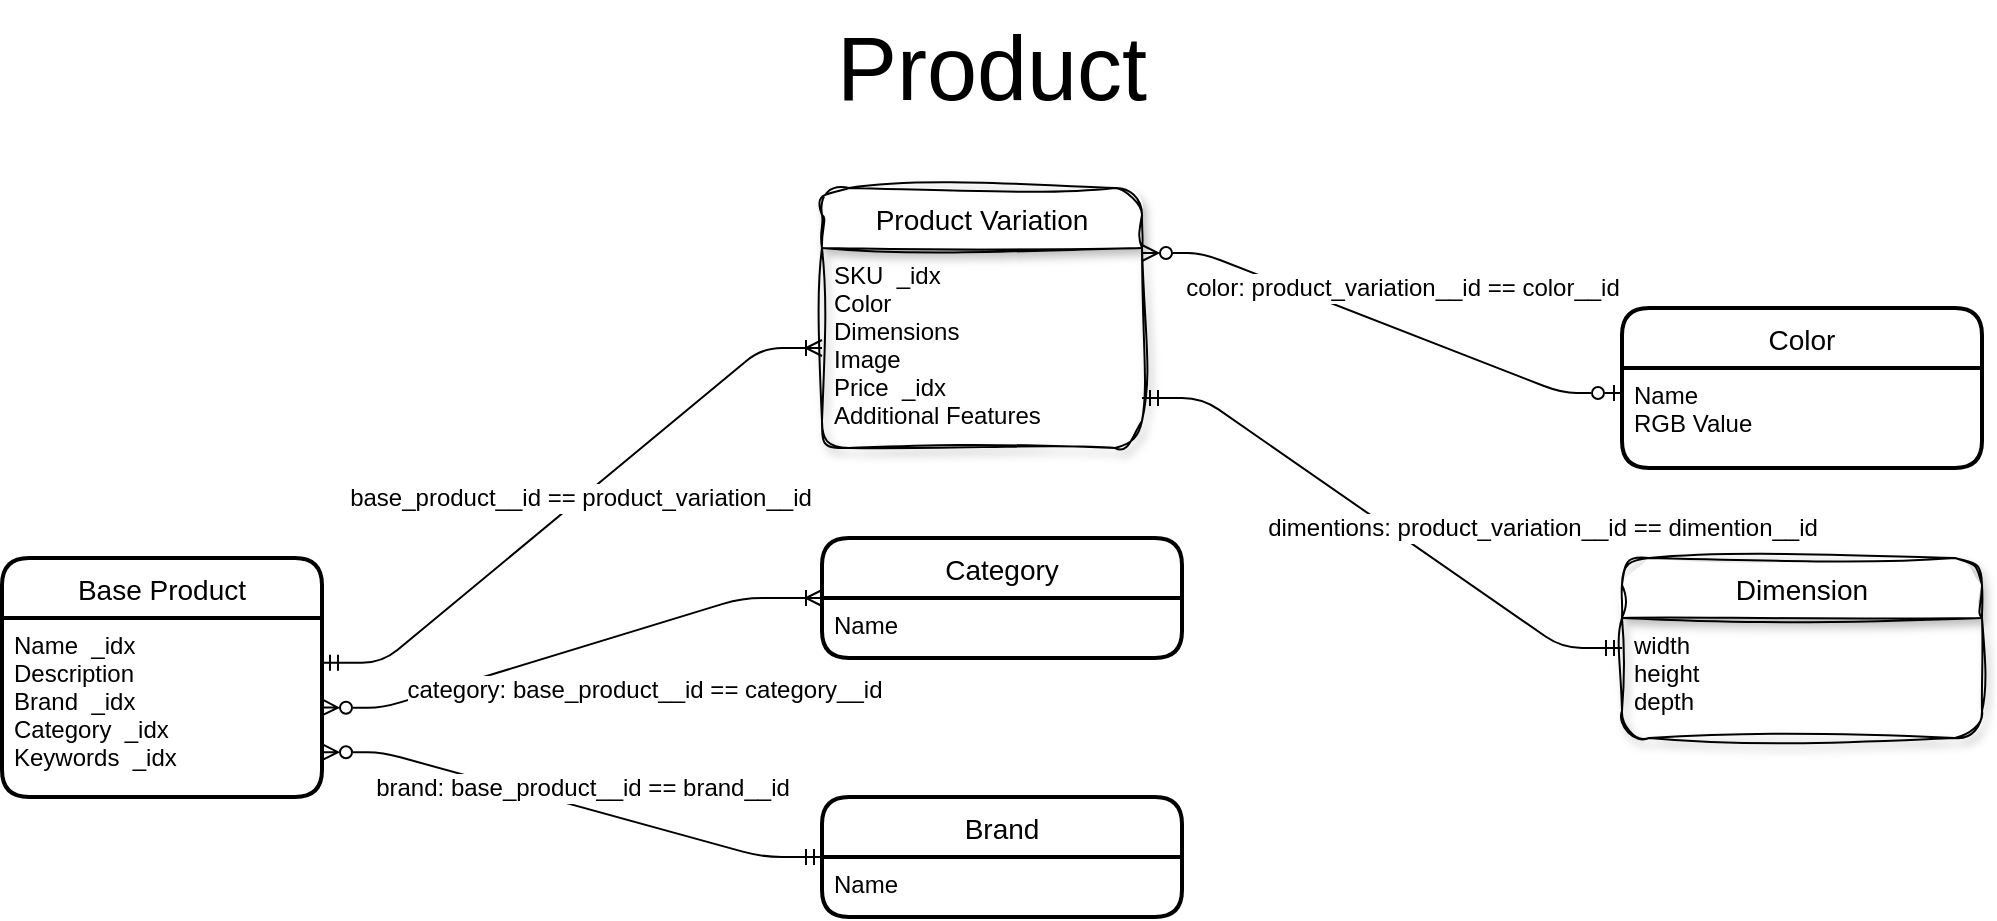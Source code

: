 <mxfile>
    <diagram id="WrSKoHDkt36mXYgP9mdu" name="Page-1">
        <mxGraphModel dx="2190" dy="896" grid="1" gridSize="10" guides="1" tooltips="1" connect="1" arrows="1" fold="1" page="1" pageScale="1" pageWidth="1100" pageHeight="850" math="0" shadow="0">
            <root>
                <mxCell id="0"/>
                <mxCell id="1" parent="0"/>
                <mxCell id="16" value="Dimension" style="swimlane;childLayout=stackLayout;horizontal=1;startSize=30;horizontalStack=0;rounded=1;fontSize=14;fontStyle=0;strokeWidth=1;resizeParent=0;resizeLast=1;shadow=1;dashed=0;align=center;sketch=1;curveFitting=1;jiggle=2;" parent="1" vertex="1">
                    <mxGeometry x="-235" y="294.98" width="180" height="90" as="geometry">
                        <mxRectangle x="560" y="60" width="140" height="30" as="alternateBounds"/>
                    </mxGeometry>
                </mxCell>
                <mxCell id="17" value="width&#10;height&#10;depth" style="align=left;strokeColor=none;fillColor=none;spacingLeft=4;fontSize=12;verticalAlign=top;resizable=0;rotatable=0;part=1;" parent="16" vertex="1">
                    <mxGeometry y="30" width="180" height="60" as="geometry"/>
                </mxCell>
                <mxCell id="4" value="Base Product" style="swimlane;childLayout=stackLayout;horizontal=1;startSize=30;horizontalStack=0;rounded=1;fontSize=14;fontStyle=0;strokeWidth=2;resizeParent=0;resizeLast=1;shadow=0;dashed=0;align=center;" parent="1" vertex="1">
                    <mxGeometry x="-1045" y="294.98" width="160" height="119.51" as="geometry">
                        <mxRectangle x="560" y="60" width="140" height="30" as="alternateBounds"/>
                    </mxGeometry>
                </mxCell>
                <mxCell id="5" value="Name  _idx&#10;Description&#10;Brand  _idx&#10;Category  _idx&#10;Keywords  _idx&#10;" style="align=left;strokeColor=none;fillColor=none;spacingLeft=4;fontSize=12;verticalAlign=top;resizable=0;rotatable=0;part=1;" parent="4" vertex="1">
                    <mxGeometry y="30" width="160" height="89.51" as="geometry"/>
                </mxCell>
                <mxCell id="33" value="Product Variation" style="swimlane;childLayout=stackLayout;horizontal=1;startSize=30;horizontalStack=0;rounded=1;fontSize=14;fontStyle=0;strokeWidth=1;resizeParent=0;resizeLast=1;shadow=1;dashed=0;align=center;sketch=1;curveFitting=1;jiggle=2;" parent="1" vertex="1">
                    <mxGeometry x="-635" y="110" width="160" height="130" as="geometry">
                        <mxRectangle x="560" y="60" width="140" height="30" as="alternateBounds"/>
                    </mxGeometry>
                </mxCell>
                <mxCell id="34" value="SKU  _idx&#10;Color&#10;Dimensions&#10;Image&#10;Price  _idx&#10;Additional Features" style="align=left;strokeColor=none;fillColor=none;spacingLeft=4;fontSize=12;verticalAlign=top;resizable=0;rotatable=0;part=1;" parent="33" vertex="1">
                    <mxGeometry y="30" width="160" height="100" as="geometry"/>
                </mxCell>
                <mxCell id="42" value="" style="edgeStyle=entityRelationEdgeStyle;fontSize=12;html=1;endArrow=ERoneToMany;startArrow=ERmandOne;entryX=0;entryY=0.5;entryDx=0;entryDy=0;exitX=1;exitY=0.25;exitDx=0;exitDy=0;" parent="1" source="5" target="34" edge="1">
                    <mxGeometry width="100" height="100" relative="1" as="geometry">
                        <mxPoint x="-15" y="280" as="sourcePoint"/>
                        <mxPoint x="-5" y="190" as="targetPoint"/>
                    </mxGeometry>
                </mxCell>
                <mxCell id="70" value="base_product__id == product_variation__id" style="edgeLabel;html=1;align=center;verticalAlign=middle;resizable=0;points=[];fontSize=12;" parent="42" vertex="1" connectable="0">
                    <mxGeometry x="0.033" y="1" relative="1" as="geometry">
                        <mxPoint as="offset"/>
                    </mxGeometry>
                </mxCell>
                <mxCell id="43" value="Color" style="swimlane;childLayout=stackLayout;horizontal=1;startSize=30;horizontalStack=0;rounded=1;fontSize=14;fontStyle=0;strokeWidth=2;resizeParent=0;resizeLast=1;shadow=0;dashed=0;align=center;" parent="1" vertex="1">
                    <mxGeometry x="-235" y="170" width="180" height="80" as="geometry">
                        <mxRectangle x="560" y="60" width="140" height="30" as="alternateBounds"/>
                    </mxGeometry>
                </mxCell>
                <mxCell id="44" value="Name&#10;RGB Value" style="align=left;strokeColor=none;fillColor=none;spacingLeft=4;fontSize=12;verticalAlign=top;resizable=0;rotatable=0;part=1;" parent="43" vertex="1">
                    <mxGeometry y="30" width="180" height="50" as="geometry"/>
                </mxCell>
                <mxCell id="69" value="&lt;span style=&quot;font-size: 45px;&quot;&gt;Product&lt;/span&gt;" style="text;html=1;strokeColor=none;fillColor=none;align=center;verticalAlign=middle;whiteSpace=wrap;rounded=0;shadow=1;glass=0;sketch=1;strokeWidth=1;fontSize=45;fontStyle=0" parent="1" vertex="1">
                    <mxGeometry x="-690" y="20" width="280" height="60" as="geometry"/>
                </mxCell>
                <mxCell id="72" value="" style="edgeStyle=entityRelationEdgeStyle;fontSize=12;html=1;endArrow=ERzeroToOne;startArrow=ERzeroToMany;entryX=0;entryY=0.25;entryDx=0;entryDy=0;exitX=1;exitY=0.25;exitDx=0;exitDy=0;startFill=0;endFill=0;" parent="1" source="33" target="44" edge="1">
                    <mxGeometry width="100" height="100" relative="1" as="geometry">
                        <mxPoint x="-345" y="360.99" as="sourcePoint"/>
                        <mxPoint x="-145" y="348.49" as="targetPoint"/>
                    </mxGeometry>
                </mxCell>
                <mxCell id="73" value="color: product_variation__id == color__id" style="edgeLabel;html=1;align=center;verticalAlign=middle;resizable=0;points=[];fontSize=12;" parent="72" vertex="1" connectable="0">
                    <mxGeometry x="-0.053" y="-1" relative="1" as="geometry">
                        <mxPoint x="16" y="-16" as="offset"/>
                    </mxGeometry>
                </mxCell>
                <mxCell id="77" value="Brand" style="swimlane;childLayout=stackLayout;horizontal=1;startSize=30;horizontalStack=0;rounded=1;fontSize=14;fontStyle=0;strokeWidth=2;resizeParent=0;resizeLast=1;shadow=0;dashed=0;align=center;" parent="1" vertex="1">
                    <mxGeometry x="-635" y="414.49" width="180" height="60" as="geometry">
                        <mxRectangle x="560" y="60" width="140" height="30" as="alternateBounds"/>
                    </mxGeometry>
                </mxCell>
                <mxCell id="78" value="Name" style="align=left;strokeColor=none;fillColor=none;spacingLeft=4;fontSize=12;verticalAlign=top;resizable=0;rotatable=0;part=1;" parent="77" vertex="1">
                    <mxGeometry y="30" width="180" height="30" as="geometry"/>
                </mxCell>
                <mxCell id="94" value="" style="edgeStyle=entityRelationEdgeStyle;fontSize=12;html=1;endArrow=ERmandOne;startArrow=ERzeroToMany;entryX=0;entryY=0.5;entryDx=0;entryDy=0;endFill=0;exitX=1;exitY=0.75;exitDx=0;exitDy=0;startFill=0;" parent="1" source="5" target="77" edge="1">
                    <mxGeometry width="100" height="100" relative="1" as="geometry">
                        <mxPoint x="-805" y="420" as="sourcePoint"/>
                        <mxPoint x="-565" y="480.49" as="targetPoint"/>
                    </mxGeometry>
                </mxCell>
                <mxCell id="107" value="brand: base_product__id == brand__id" style="edgeLabel;html=1;align=center;verticalAlign=middle;resizable=0;points=[];fontSize=12;" parent="94" vertex="1" connectable="0">
                    <mxGeometry x="0.08" relative="1" as="geometry">
                        <mxPoint x="-5" y="-11" as="offset"/>
                    </mxGeometry>
                </mxCell>
                <mxCell id="118" value="Category" style="swimlane;childLayout=stackLayout;horizontal=1;startSize=30;horizontalStack=0;rounded=1;fontSize=14;fontStyle=0;strokeWidth=2;resizeParent=0;resizeLast=1;shadow=0;align=center;swimlaneFillColor=none;strokeColor=default;perimeterSpacing=0;swimlaneLine=1;glass=0;" parent="1" vertex="1">
                    <mxGeometry x="-635" y="285" width="180" height="60" as="geometry"/>
                </mxCell>
                <mxCell id="119" value="Name" style="align=left;strokeColor=none;fillColor=none;spacingLeft=4;fontSize=12;verticalAlign=top;resizable=0;rotatable=0;part=1;" parent="118" vertex="1">
                    <mxGeometry y="30" width="180" height="30" as="geometry"/>
                </mxCell>
                <mxCell id="129" value="" style="fontSize=12;html=1;endArrow=ERzeroToMany;startArrow=ERoneToMany;exitX=0;exitY=0;exitDx=0;exitDy=0;entryX=1;entryY=0.5;entryDx=0;entryDy=0;startFill=0;endFill=0;" parent="1" source="119" target="5" edge="1">
                    <mxGeometry width="100" height="100" relative="1" as="geometry">
                        <mxPoint x="-375" y="240" as="sourcePoint"/>
                        <mxPoint x="-845" y="420" as="targetPoint"/>
                        <Array as="points">
                            <mxPoint x="-675" y="315"/>
                            <mxPoint x="-855" y="370"/>
                        </Array>
                    </mxGeometry>
                </mxCell>
                <mxCell id="130" value="category: base_product__id == category__id" style="edgeLabel;html=1;align=center;verticalAlign=middle;resizable=0;points=[];fontSize=12;" parent="129" vertex="1" connectable="0">
                    <mxGeometry x="0.148" y="3" relative="1" as="geometry">
                        <mxPoint x="53" y="11" as="offset"/>
                    </mxGeometry>
                </mxCell>
                <mxCell id="133" value="" style="edgeStyle=entityRelationEdgeStyle;fontSize=12;html=1;endArrow=ERmandOne;startArrow=ERmandOne;endFill=0;exitX=1;exitY=0.75;exitDx=0;exitDy=0;entryX=0;entryY=0.25;entryDx=0;entryDy=0;startFill=0;" parent="1" source="34" target="17" edge="1">
                    <mxGeometry width="100" height="100" relative="1" as="geometry">
                        <mxPoint x="-275" y="400" as="sourcePoint"/>
                        <mxPoint x="-345" y="330" as="targetPoint"/>
                    </mxGeometry>
                </mxCell>
                <mxCell id="134" value="dimentions: product_variation__id == dimention__id" style="edgeLabel;html=1;align=center;verticalAlign=middle;resizable=0;points=[];fontSize=12;" parent="133" vertex="1" connectable="0">
                    <mxGeometry x="0.08" relative="1" as="geometry">
                        <mxPoint x="71" y="-4" as="offset"/>
                    </mxGeometry>
                </mxCell>
            </root>
        </mxGraphModel>
    </diagram>
</mxfile>